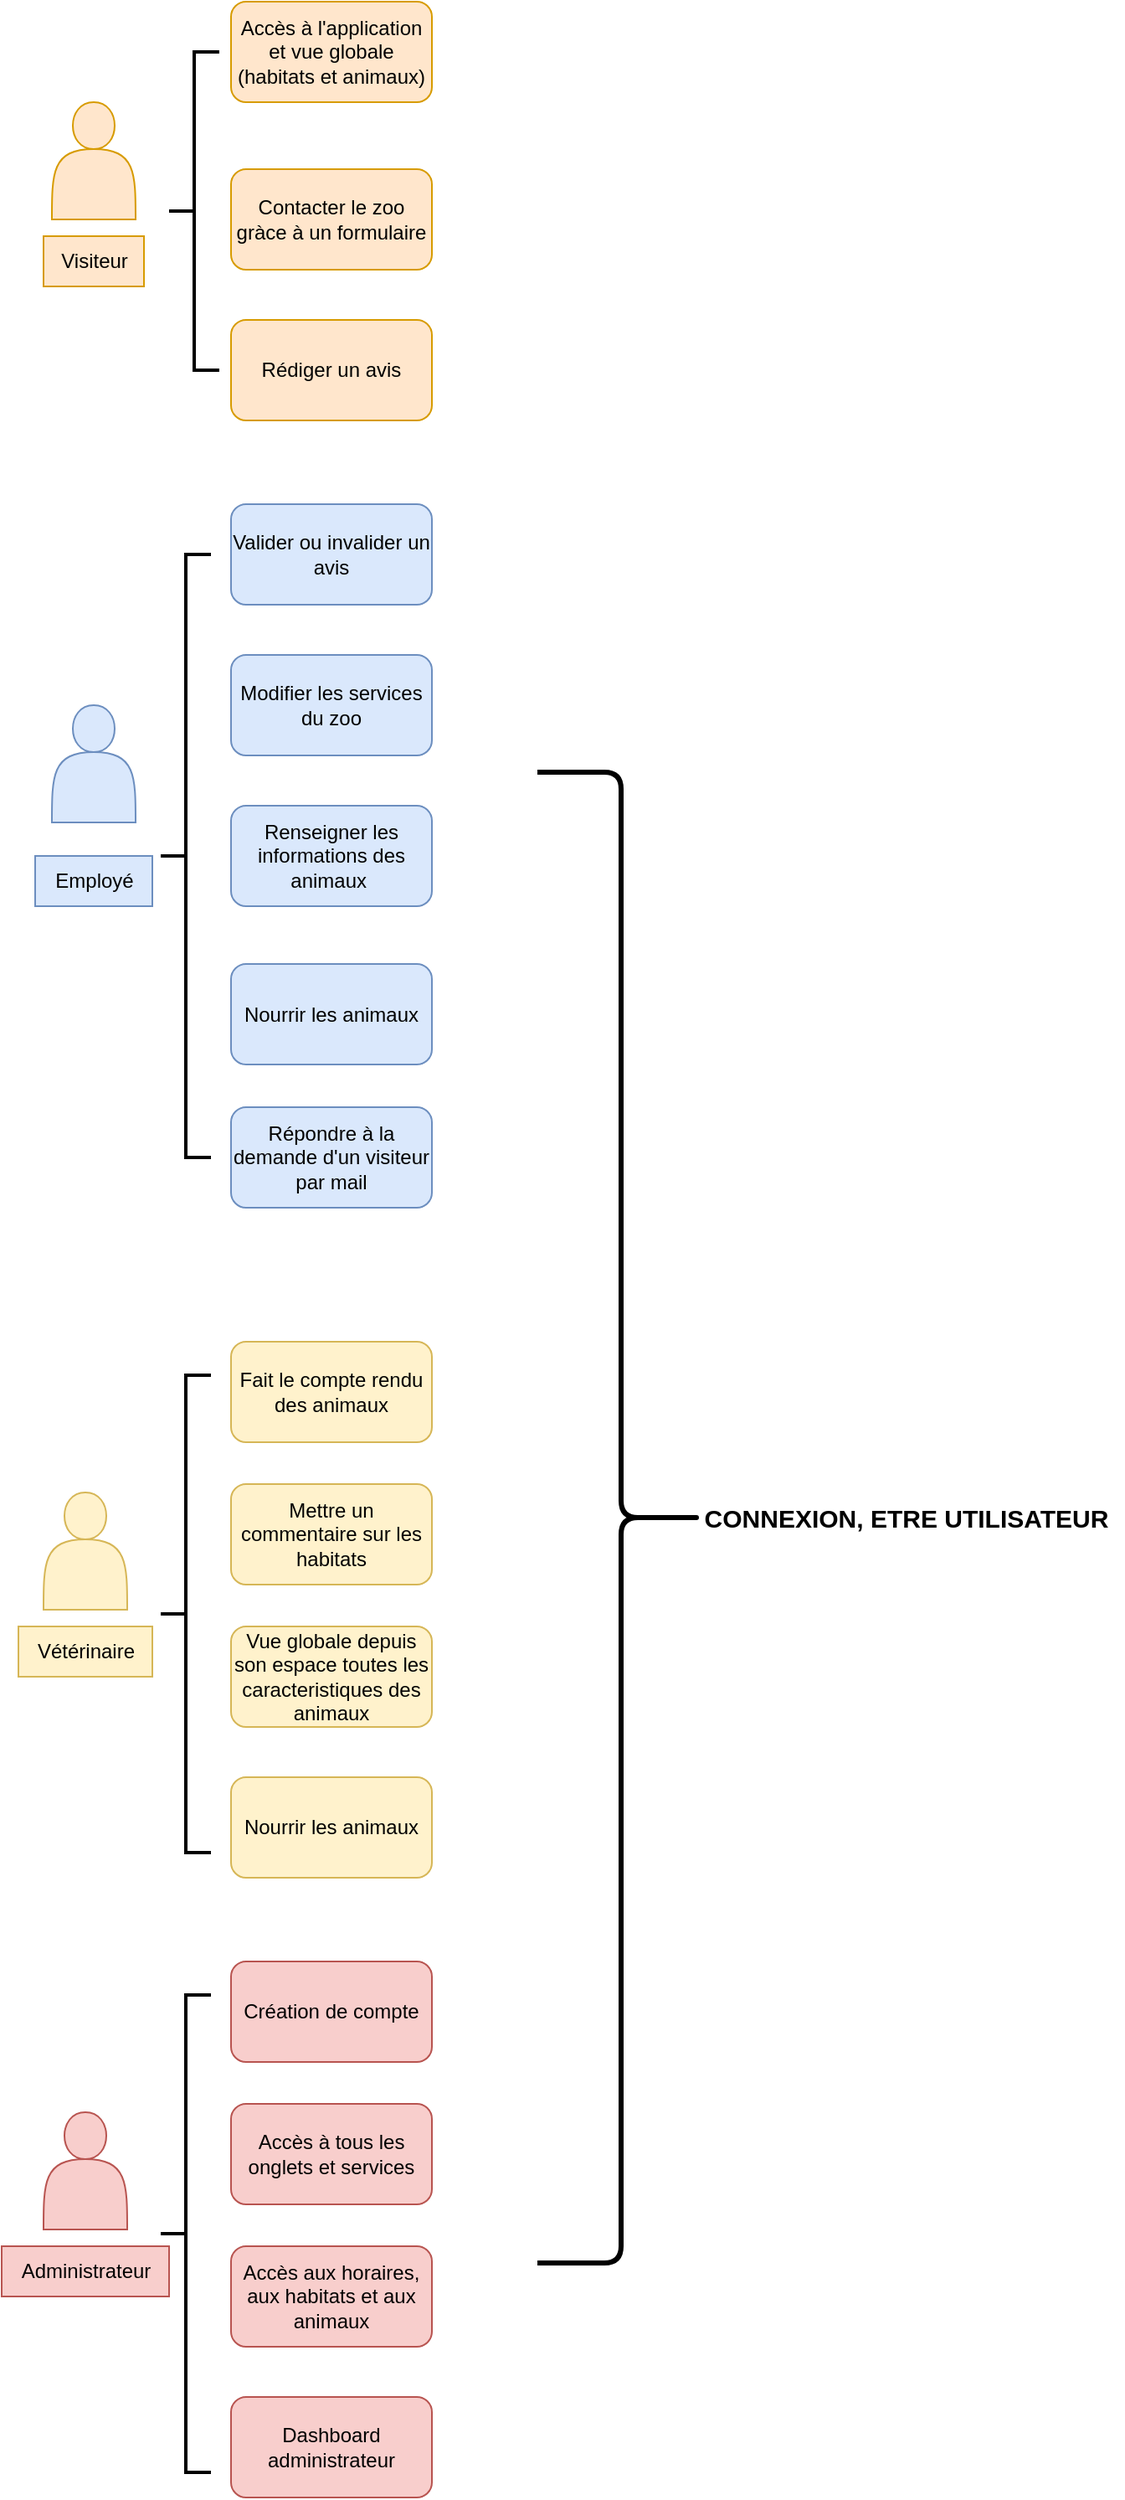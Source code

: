 <mxfile version="24.5.3" type="device">
  <diagram id="C5RBs43oDa-KdzZeNtuy" name="Page-1">
    <mxGraphModel dx="1434" dy="836" grid="1" gridSize="10" guides="1" tooltips="1" connect="1" arrows="1" fold="1" page="1" pageScale="1" pageWidth="827" pageHeight="1169" math="0" shadow="0">
      <root>
        <mxCell id="WIyWlLk6GJQsqaUBKTNV-0" />
        <mxCell id="WIyWlLk6GJQsqaUBKTNV-1" parent="WIyWlLk6GJQsqaUBKTNV-0" />
        <mxCell id="WIyWlLk6GJQsqaUBKTNV-2" value="" style="rounded=0;html=1;jettySize=auto;orthogonalLoop=1;fontSize=11;endArrow=block;endFill=0;endSize=8;strokeWidth=1;shadow=0;labelBackgroundColor=none;edgeStyle=orthogonalEdgeStyle;" parent="WIyWlLk6GJQsqaUBKTNV-1" source="WIyWlLk6GJQsqaUBKTNV-3" edge="1">
          <mxGeometry relative="1" as="geometry">
            <mxPoint x="220" y="170" as="targetPoint" />
          </mxGeometry>
        </mxCell>
        <mxCell id="WIyWlLk6GJQsqaUBKTNV-4" value="Yes" style="rounded=0;html=1;jettySize=auto;orthogonalLoop=1;fontSize=11;endArrow=block;endFill=0;endSize=8;strokeWidth=1;shadow=0;labelBackgroundColor=none;edgeStyle=orthogonalEdgeStyle;" parent="WIyWlLk6GJQsqaUBKTNV-1" source="WIyWlLk6GJQsqaUBKTNV-6" edge="1">
          <mxGeometry y="20" relative="1" as="geometry">
            <mxPoint as="offset" />
            <mxPoint x="220" y="290" as="targetPoint" />
          </mxGeometry>
        </mxCell>
        <mxCell id="WIyWlLk6GJQsqaUBKTNV-5" value="No" style="edgeStyle=orthogonalEdgeStyle;rounded=0;html=1;jettySize=auto;orthogonalLoop=1;fontSize=11;endArrow=block;endFill=0;endSize=8;strokeWidth=1;shadow=0;labelBackgroundColor=none;" parent="WIyWlLk6GJQsqaUBKTNV-1" target="WIyWlLk6GJQsqaUBKTNV-7" edge="1">
          <mxGeometry y="10" relative="1" as="geometry">
            <mxPoint as="offset" />
            <mxPoint x="270" y="210" as="sourcePoint" />
          </mxGeometry>
        </mxCell>
        <mxCell id="WIyWlLk6GJQsqaUBKTNV-9" value="Yes" style="edgeStyle=orthogonalEdgeStyle;rounded=0;html=1;jettySize=auto;orthogonalLoop=1;fontSize=11;endArrow=block;endFill=0;endSize=8;strokeWidth=1;shadow=0;labelBackgroundColor=none;" parent="WIyWlLk6GJQsqaUBKTNV-1" target="WIyWlLk6GJQsqaUBKTNV-12" edge="1">
          <mxGeometry y="10" relative="1" as="geometry">
            <mxPoint as="offset" />
            <mxPoint x="270" y="330" as="sourcePoint" />
          </mxGeometry>
        </mxCell>
        <mxCell id="42Rb6oWnf3nWKpdKNmCu-0" value="" style="rounded=0;html=1;jettySize=auto;orthogonalLoop=1;fontSize=11;endArrow=block;endFill=0;endSize=8;strokeWidth=1;shadow=0;labelBackgroundColor=none;edgeStyle=orthogonalEdgeStyle;" edge="1" parent="WIyWlLk6GJQsqaUBKTNV-1" target="42Rb6oWnf3nWKpdKNmCu-4">
          <mxGeometry relative="1" as="geometry">
            <mxPoint x="220" y="540" as="sourcePoint" />
          </mxGeometry>
        </mxCell>
        <mxCell id="42Rb6oWnf3nWKpdKNmCu-2" value="Yes" style="rounded=0;html=1;jettySize=auto;orthogonalLoop=1;fontSize=11;endArrow=block;endFill=0;endSize=8;strokeWidth=1;shadow=0;labelBackgroundColor=none;edgeStyle=orthogonalEdgeStyle;" edge="1" parent="WIyWlLk6GJQsqaUBKTNV-1" target="42Rb6oWnf3nWKpdKNmCu-8">
          <mxGeometry y="20" relative="1" as="geometry">
            <mxPoint as="offset" />
            <mxPoint x="220" y="670" as="sourcePoint" />
          </mxGeometry>
        </mxCell>
        <mxCell id="42Rb6oWnf3nWKpdKNmCu-3" value="No" style="edgeStyle=orthogonalEdgeStyle;rounded=0;html=1;jettySize=auto;orthogonalLoop=1;fontSize=11;endArrow=block;endFill=0;endSize=8;strokeWidth=1;shadow=0;labelBackgroundColor=none;" edge="1" parent="WIyWlLk6GJQsqaUBKTNV-1" target="42Rb6oWnf3nWKpdKNmCu-5">
          <mxGeometry y="10" relative="1" as="geometry">
            <mxPoint as="offset" />
            <mxPoint x="270" y="630" as="sourcePoint" />
          </mxGeometry>
        </mxCell>
        <mxCell id="42Rb6oWnf3nWKpdKNmCu-7" value="Yes" style="edgeStyle=orthogonalEdgeStyle;rounded=0;html=1;jettySize=auto;orthogonalLoop=1;fontSize=11;endArrow=block;endFill=0;endSize=8;strokeWidth=1;shadow=0;labelBackgroundColor=none;" edge="1" parent="WIyWlLk6GJQsqaUBKTNV-1" source="42Rb6oWnf3nWKpdKNmCu-8">
          <mxGeometry y="10" relative="1" as="geometry">
            <mxPoint as="offset" />
            <mxPoint x="320" y="750" as="targetPoint" />
          </mxGeometry>
        </mxCell>
        <mxCell id="42Rb6oWnf3nWKpdKNmCu-14" value="Accès à l&#39;application et vue globale (habitats et animaux)" style="rounded=1;whiteSpace=wrap;html=1;fillColor=#ffe6cc;strokeColor=#d79b00;" vertex="1" parent="WIyWlLk6GJQsqaUBKTNV-1">
          <mxGeometry x="347" y="10" width="120" height="60" as="geometry" />
        </mxCell>
        <mxCell id="42Rb6oWnf3nWKpdKNmCu-15" value="Rédiger un avis" style="rounded=1;whiteSpace=wrap;html=1;fillColor=#ffe6cc;strokeColor=#d79b00;" vertex="1" parent="WIyWlLk6GJQsqaUBKTNV-1">
          <mxGeometry x="347" y="200" width="120" height="60" as="geometry" />
        </mxCell>
        <mxCell id="42Rb6oWnf3nWKpdKNmCu-16" value="Contacter le zoo gràce à un formulaire" style="rounded=1;whiteSpace=wrap;html=1;fillColor=#ffe6cc;strokeColor=#d79b00;" vertex="1" parent="WIyWlLk6GJQsqaUBKTNV-1">
          <mxGeometry x="347" y="110" width="120" height="60" as="geometry" />
        </mxCell>
        <mxCell id="42Rb6oWnf3nWKpdKNmCu-22" value="" style="strokeWidth=2;html=1;shape=mxgraph.flowchart.annotation_2;align=left;labelPosition=right;pointerEvents=1;" vertex="1" parent="WIyWlLk6GJQsqaUBKTNV-1">
          <mxGeometry x="310" y="40" width="30" height="190" as="geometry" />
        </mxCell>
        <mxCell id="42Rb6oWnf3nWKpdKNmCu-23" value="" style="shape=actor;whiteSpace=wrap;html=1;fillColor=#ffe6cc;strokeColor=#d79b00;" vertex="1" parent="WIyWlLk6GJQsqaUBKTNV-1">
          <mxGeometry x="240" y="70" width="50" height="70" as="geometry" />
        </mxCell>
        <mxCell id="42Rb6oWnf3nWKpdKNmCu-24" value="Employé" style="text;html=1;align=center;verticalAlign=middle;resizable=0;points=[];autosize=1;strokeColor=#6c8ebf;fillColor=#dae8fc;" vertex="1" parent="WIyWlLk6GJQsqaUBKTNV-1">
          <mxGeometry x="230" y="520" width="70" height="30" as="geometry" />
        </mxCell>
        <mxCell id="42Rb6oWnf3nWKpdKNmCu-27" value="Valider ou invalider un avis" style="rounded=1;whiteSpace=wrap;html=1;fillColor=#dae8fc;strokeColor=#6c8ebf;" vertex="1" parent="WIyWlLk6GJQsqaUBKTNV-1">
          <mxGeometry x="347" y="310" width="120" height="60" as="geometry" />
        </mxCell>
        <mxCell id="42Rb6oWnf3nWKpdKNmCu-28" value="Renseigner les informations des animaux&amp;nbsp;" style="rounded=1;whiteSpace=wrap;html=1;fillColor=#dae8fc;strokeColor=#6c8ebf;" vertex="1" parent="WIyWlLk6GJQsqaUBKTNV-1">
          <mxGeometry x="347" y="490" width="120" height="60" as="geometry" />
        </mxCell>
        <mxCell id="42Rb6oWnf3nWKpdKNmCu-29" value="Modifier les services du zoo" style="rounded=1;whiteSpace=wrap;html=1;fillColor=#dae8fc;strokeColor=#6c8ebf;" vertex="1" parent="WIyWlLk6GJQsqaUBKTNV-1">
          <mxGeometry x="347" y="400" width="120" height="60" as="geometry" />
        </mxCell>
        <mxCell id="42Rb6oWnf3nWKpdKNmCu-30" value="" style="strokeWidth=2;html=1;shape=mxgraph.flowchart.annotation_2;align=left;labelPosition=right;pointerEvents=1;" vertex="1" parent="WIyWlLk6GJQsqaUBKTNV-1">
          <mxGeometry x="305" y="340" width="30" height="360" as="geometry" />
        </mxCell>
        <mxCell id="42Rb6oWnf3nWKpdKNmCu-31" value="" style="shape=actor;whiteSpace=wrap;html=1;fillColor=#dae8fc;strokeColor=#6c8ebf;" vertex="1" parent="WIyWlLk6GJQsqaUBKTNV-1">
          <mxGeometry x="240" y="430" width="50" height="70" as="geometry" />
        </mxCell>
        <mxCell id="42Rb6oWnf3nWKpdKNmCu-32" value="Nourrir les animaux" style="rounded=1;whiteSpace=wrap;html=1;fillColor=#dae8fc;strokeColor=#6c8ebf;" vertex="1" parent="WIyWlLk6GJQsqaUBKTNV-1">
          <mxGeometry x="347" y="584.5" width="120" height="60" as="geometry" />
        </mxCell>
        <mxCell id="42Rb6oWnf3nWKpdKNmCu-33" value="Visiteur" style="text;html=1;align=center;verticalAlign=middle;resizable=0;points=[];autosize=1;strokeColor=#d79b00;fillColor=#ffe6cc;" vertex="1" parent="WIyWlLk6GJQsqaUBKTNV-1">
          <mxGeometry x="235" y="150" width="60" height="30" as="geometry" />
        </mxCell>
        <mxCell id="42Rb6oWnf3nWKpdKNmCu-34" value="Fait le compte rendu des animaux" style="rounded=1;whiteSpace=wrap;html=1;fillColor=#fff2cc;strokeColor=#d6b656;" vertex="1" parent="WIyWlLk6GJQsqaUBKTNV-1">
          <mxGeometry x="347" y="810" width="120" height="60" as="geometry" />
        </mxCell>
        <mxCell id="42Rb6oWnf3nWKpdKNmCu-35" value="Vue globale depuis son espace toutes les caracteristiques des animaux" style="rounded=1;whiteSpace=wrap;html=1;fillColor=#fff2cc;strokeColor=#d6b656;" vertex="1" parent="WIyWlLk6GJQsqaUBKTNV-1">
          <mxGeometry x="347" y="980" width="120" height="60" as="geometry" />
        </mxCell>
        <mxCell id="42Rb6oWnf3nWKpdKNmCu-36" value="Mettre un commentaire sur les habitats" style="rounded=1;whiteSpace=wrap;html=1;fillColor=#fff2cc;strokeColor=#d6b656;" vertex="1" parent="WIyWlLk6GJQsqaUBKTNV-1">
          <mxGeometry x="347" y="895" width="120" height="60" as="geometry" />
        </mxCell>
        <mxCell id="42Rb6oWnf3nWKpdKNmCu-37" value="" style="strokeWidth=2;html=1;shape=mxgraph.flowchart.annotation_2;align=left;labelPosition=right;pointerEvents=1;" vertex="1" parent="WIyWlLk6GJQsqaUBKTNV-1">
          <mxGeometry x="305" y="830" width="30" height="285" as="geometry" />
        </mxCell>
        <mxCell id="42Rb6oWnf3nWKpdKNmCu-38" value="" style="shape=actor;whiteSpace=wrap;html=1;fillColor=#fff2cc;strokeColor=#d6b656;" vertex="1" parent="WIyWlLk6GJQsqaUBKTNV-1">
          <mxGeometry x="235" y="900" width="50" height="70" as="geometry" />
        </mxCell>
        <mxCell id="42Rb6oWnf3nWKpdKNmCu-39" value="Nourrir les animaux" style="rounded=1;whiteSpace=wrap;html=1;fillColor=#fff2cc;strokeColor=#d6b656;" vertex="1" parent="WIyWlLk6GJQsqaUBKTNV-1">
          <mxGeometry x="347" y="1070" width="120" height="60" as="geometry" />
        </mxCell>
        <mxCell id="42Rb6oWnf3nWKpdKNmCu-40" value="Vétérinaire" style="text;html=1;align=center;verticalAlign=middle;resizable=0;points=[];autosize=1;strokeColor=#d6b656;fillColor=#fff2cc;" vertex="1" parent="WIyWlLk6GJQsqaUBKTNV-1">
          <mxGeometry x="220" y="980" width="80" height="30" as="geometry" />
        </mxCell>
        <mxCell id="42Rb6oWnf3nWKpdKNmCu-41" value="Répondre à la demande d&#39;un visiteur par mail" style="rounded=1;whiteSpace=wrap;html=1;fillColor=#dae8fc;strokeColor=#6c8ebf;" vertex="1" parent="WIyWlLk6GJQsqaUBKTNV-1">
          <mxGeometry x="347" y="670" width="120" height="60" as="geometry" />
        </mxCell>
        <mxCell id="42Rb6oWnf3nWKpdKNmCu-51" value="&lt;font color=&quot;#ffffff&quot;&gt;Text&lt;/font&gt;" style="text;html=1;align=center;verticalAlign=middle;resizable=0;points=[];autosize=1;" vertex="1" parent="WIyWlLk6GJQsqaUBKTNV-1">
          <mxGeometry x="285" y="1148" width="50" height="30" as="geometry" />
        </mxCell>
        <mxCell id="42Rb6oWnf3nWKpdKNmCu-52" value="Création de compte" style="rounded=1;whiteSpace=wrap;html=1;fillColor=#f8cecc;strokeColor=#b85450;" vertex="1" parent="WIyWlLk6GJQsqaUBKTNV-1">
          <mxGeometry x="347" y="1180" width="120" height="60" as="geometry" />
        </mxCell>
        <mxCell id="42Rb6oWnf3nWKpdKNmCu-53" value="Accès aux horaires, aux habitats et aux animaux" style="rounded=1;whiteSpace=wrap;html=1;fillColor=#f8cecc;strokeColor=#b85450;" vertex="1" parent="WIyWlLk6GJQsqaUBKTNV-1">
          <mxGeometry x="347" y="1350" width="120" height="60" as="geometry" />
        </mxCell>
        <mxCell id="42Rb6oWnf3nWKpdKNmCu-54" value="Accès à tous les onglets et services" style="rounded=1;whiteSpace=wrap;html=1;fillColor=#f8cecc;strokeColor=#b85450;" vertex="1" parent="WIyWlLk6GJQsqaUBKTNV-1">
          <mxGeometry x="347" y="1265" width="120" height="60" as="geometry" />
        </mxCell>
        <mxCell id="42Rb6oWnf3nWKpdKNmCu-55" value="" style="strokeWidth=2;html=1;shape=mxgraph.flowchart.annotation_2;align=left;labelPosition=right;pointerEvents=1;" vertex="1" parent="WIyWlLk6GJQsqaUBKTNV-1">
          <mxGeometry x="305" y="1200" width="30" height="285" as="geometry" />
        </mxCell>
        <mxCell id="42Rb6oWnf3nWKpdKNmCu-56" value="" style="shape=actor;whiteSpace=wrap;html=1;fillColor=#f8cecc;strokeColor=#b85450;" vertex="1" parent="WIyWlLk6GJQsqaUBKTNV-1">
          <mxGeometry x="235" y="1270" width="50" height="70" as="geometry" />
        </mxCell>
        <mxCell id="42Rb6oWnf3nWKpdKNmCu-57" value="Dashboard administrateur" style="rounded=1;whiteSpace=wrap;html=1;fillColor=#f8cecc;strokeColor=#b85450;" vertex="1" parent="WIyWlLk6GJQsqaUBKTNV-1">
          <mxGeometry x="347" y="1440" width="120" height="60" as="geometry" />
        </mxCell>
        <mxCell id="42Rb6oWnf3nWKpdKNmCu-58" value="Administrateur" style="text;html=1;align=center;verticalAlign=middle;resizable=0;points=[];autosize=1;strokeColor=#b85450;fillColor=#f8cecc;" vertex="1" parent="WIyWlLk6GJQsqaUBKTNV-1">
          <mxGeometry x="210" y="1350" width="100" height="30" as="geometry" />
        </mxCell>
        <mxCell id="42Rb6oWnf3nWKpdKNmCu-60" value="" style="shape=curlyBracket;whiteSpace=wrap;html=1;rounded=1;flipH=1;labelPosition=right;verticalLabelPosition=middle;align=left;verticalAlign=middle;size=0.5;strokeWidth=3;" vertex="1" parent="WIyWlLk6GJQsqaUBKTNV-1">
          <mxGeometry x="530" y="470" width="100" height="890" as="geometry" />
        </mxCell>
        <mxCell id="42Rb6oWnf3nWKpdKNmCu-61" value="&lt;b&gt;&lt;font style=&quot;font-size: 15px;&quot;&gt;CONNEXION, ETRE UTILISATEUR&lt;/font&gt;&lt;/b&gt;" style="text;html=1;align=center;verticalAlign=middle;resizable=0;points=[];autosize=1;strokeColor=none;fillColor=none;strokeWidth=3;" vertex="1" parent="WIyWlLk6GJQsqaUBKTNV-1">
          <mxGeometry x="620" y="900" width="260" height="30" as="geometry" />
        </mxCell>
      </root>
    </mxGraphModel>
  </diagram>
</mxfile>
